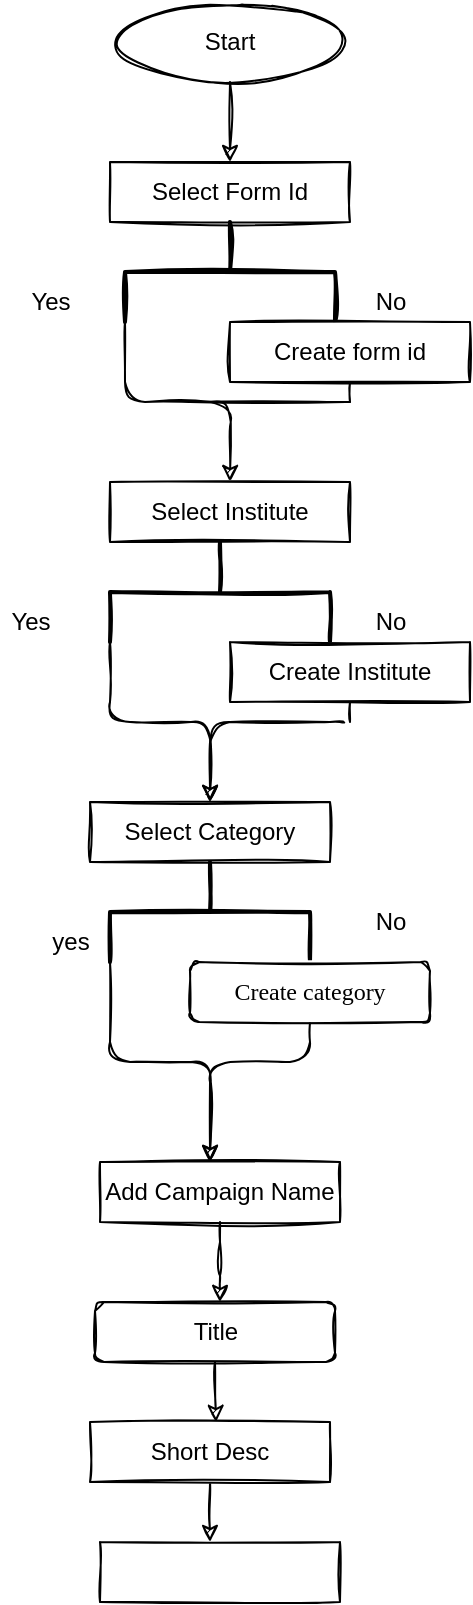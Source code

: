 <mxfile version="13.9.9" type="github">
  <diagram id="1k5y8EkKne4M0ZvEEFEp" name="Page-1">
    <mxGraphModel dx="1038" dy="557" grid="1" gridSize="10" guides="1" tooltips="1" connect="1" arrows="1" fold="1" page="1" pageScale="1" pageWidth="827" pageHeight="1169" math="0" shadow="0">
      <root>
        <mxCell id="0" />
        <mxCell id="1" parent="0" />
        <mxCell id="goGxhgD0CnVqPeI-syyu-2" value="Start" style="ellipse;whiteSpace=wrap;html=1;sketch=1;" vertex="1" parent="1">
          <mxGeometry x="320" y="100" width="120" height="40" as="geometry" />
        </mxCell>
        <mxCell id="goGxhgD0CnVqPeI-syyu-4" value="Select Form Id" style="whiteSpace=wrap;html=1;sketch=1;" vertex="1" parent="1">
          <mxGeometry x="320" y="180" width="120" height="30" as="geometry" />
        </mxCell>
        <mxCell id="goGxhgD0CnVqPeI-syyu-6" value="" style="endArrow=classic;html=1;exitX=0.5;exitY=1;exitDx=0;exitDy=0;exitPerimeter=0;sketch=1;" edge="1" parent="1" source="goGxhgD0CnVqPeI-syyu-2">
          <mxGeometry width="50" height="50" relative="1" as="geometry">
            <mxPoint x="380" y="150" as="sourcePoint" />
            <mxPoint x="380" y="180" as="targetPoint" />
          </mxGeometry>
        </mxCell>
        <mxCell id="goGxhgD0CnVqPeI-syyu-32" style="edgeStyle=orthogonalEdgeStyle;orthogonalLoop=1;jettySize=auto;html=1;exitX=1;exitY=1;exitDx=0;exitDy=0;exitPerimeter=0;sketch=1;" edge="1" parent="1" source="goGxhgD0CnVqPeI-syyu-16">
          <mxGeometry relative="1" as="geometry">
            <mxPoint x="380" y="340" as="targetPoint" />
          </mxGeometry>
        </mxCell>
        <mxCell id="goGxhgD0CnVqPeI-syyu-16" value="" style="strokeWidth=2;html=1;shape=mxgraph.flowchart.annotation_2;align=left;labelPosition=right;pointerEvents=1;direction=south;sketch=1;" vertex="1" parent="1">
          <mxGeometry x="327.5" y="210" width="105" height="50" as="geometry" />
        </mxCell>
        <mxCell id="goGxhgD0CnVqPeI-syyu-19" value="Yes" style="text;html=1;align=center;verticalAlign=middle;resizable=0;points=[];autosize=1;sketch=1;" vertex="1" parent="1">
          <mxGeometry x="275" y="240" width="30" height="20" as="geometry" />
        </mxCell>
        <mxCell id="goGxhgD0CnVqPeI-syyu-20" value="No" style="text;html=1;align=center;verticalAlign=middle;resizable=0;points=[];autosize=1;sketch=1;" vertex="1" parent="1">
          <mxGeometry x="445" y="240" width="30" height="20" as="geometry" />
        </mxCell>
        <mxCell id="goGxhgD0CnVqPeI-syyu-27" value="Create form id" style="whiteSpace=wrap;html=1;sketch=1;" vertex="1" parent="1">
          <mxGeometry x="380" y="260" width="120" height="30" as="geometry" />
        </mxCell>
        <mxCell id="goGxhgD0CnVqPeI-syyu-31" value="" style="endArrow=none;html=1;sketch=1;" edge="1" parent="1" target="goGxhgD0CnVqPeI-syyu-27">
          <mxGeometry width="50" height="50" relative="1" as="geometry">
            <mxPoint x="440" y="300" as="sourcePoint" />
            <mxPoint x="430" y="300" as="targetPoint" />
          </mxGeometry>
        </mxCell>
        <mxCell id="goGxhgD0CnVqPeI-syyu-33" value="" style="endArrow=none;html=1;sketch=1;" edge="1" parent="1">
          <mxGeometry width="50" height="50" relative="1" as="geometry">
            <mxPoint x="440" y="300" as="sourcePoint" />
            <mxPoint x="360" y="300" as="targetPoint" />
          </mxGeometry>
        </mxCell>
        <mxCell id="goGxhgD0CnVqPeI-syyu-34" value="Select Institute" style="whiteSpace=wrap;html=1;sketch=1;" vertex="1" parent="1">
          <mxGeometry x="320" y="340" width="120" height="30" as="geometry" />
        </mxCell>
        <mxCell id="goGxhgD0CnVqPeI-syyu-43" style="edgeStyle=orthogonalEdgeStyle;orthogonalLoop=1;jettySize=auto;html=1;exitX=1;exitY=1;exitDx=0;exitDy=0;exitPerimeter=0;sketch=1;" edge="1" parent="1" source="goGxhgD0CnVqPeI-syyu-37">
          <mxGeometry relative="1" as="geometry">
            <mxPoint x="370" y="500" as="targetPoint" />
          </mxGeometry>
        </mxCell>
        <mxCell id="goGxhgD0CnVqPeI-syyu-37" value="" style="strokeWidth=2;html=1;shape=mxgraph.flowchart.annotation_2;align=left;labelPosition=right;pointerEvents=1;direction=south;sketch=1;" vertex="1" parent="1">
          <mxGeometry x="320" y="370" width="110" height="50" as="geometry" />
        </mxCell>
        <mxCell id="goGxhgD0CnVqPeI-syyu-40" value="Yes" style="text;html=1;align=center;verticalAlign=middle;resizable=0;points=[];autosize=1;sketch=1;" vertex="1" parent="1">
          <mxGeometry x="265" y="400" width="30" height="20" as="geometry" />
        </mxCell>
        <mxCell id="goGxhgD0CnVqPeI-syyu-41" value="No" style="text;html=1;align=center;verticalAlign=middle;resizable=0;points=[];autosize=1;sketch=1;" vertex="1" parent="1">
          <mxGeometry x="445" y="400" width="30" height="20" as="geometry" />
        </mxCell>
        <mxCell id="goGxhgD0CnVqPeI-syyu-44" style="edgeStyle=orthogonalEdgeStyle;orthogonalLoop=1;jettySize=auto;html=1;sketch=1;" edge="1" parent="1">
          <mxGeometry relative="1" as="geometry">
            <mxPoint x="370" y="500" as="targetPoint" />
            <mxPoint x="430" y="460" as="sourcePoint" />
            <Array as="points">
              <mxPoint x="440" y="460" />
              <mxPoint x="370" y="460" />
            </Array>
          </mxGeometry>
        </mxCell>
        <mxCell id="goGxhgD0CnVqPeI-syyu-42" value="Create Institute" style="whiteSpace=wrap;html=1;sketch=1;" vertex="1" parent="1">
          <mxGeometry x="380" y="420" width="120" height="30" as="geometry" />
        </mxCell>
        <mxCell id="goGxhgD0CnVqPeI-syyu-46" value="" style="endArrow=none;html=1;entryX=0.5;entryY=1;entryDx=0;entryDy=0;sketch=1;" edge="1" parent="1" target="goGxhgD0CnVqPeI-syyu-42">
          <mxGeometry width="50" height="50" relative="1" as="geometry">
            <mxPoint x="440" y="460" as="sourcePoint" />
            <mxPoint x="440" y="460" as="targetPoint" />
          </mxGeometry>
        </mxCell>
        <mxCell id="goGxhgD0CnVqPeI-syyu-47" value="Select Category" style="whiteSpace=wrap;html=1;sketch=1;" vertex="1" parent="1">
          <mxGeometry x="310" y="500" width="120" height="30" as="geometry" />
        </mxCell>
        <mxCell id="goGxhgD0CnVqPeI-syyu-55" style="edgeStyle=orthogonalEdgeStyle;curved=0;rounded=1;orthogonalLoop=1;jettySize=auto;html=1;exitX=1;exitY=1;exitDx=0;exitDy=0;exitPerimeter=0;sketch=1;" edge="1" parent="1" source="goGxhgD0CnVqPeI-syyu-48">
          <mxGeometry relative="1" as="geometry">
            <mxPoint x="370" y="680" as="targetPoint" />
          </mxGeometry>
        </mxCell>
        <mxCell id="goGxhgD0CnVqPeI-syyu-48" value="" style="strokeWidth=2;html=1;shape=mxgraph.flowchart.annotation_2;align=left;labelPosition=right;pointerEvents=1;direction=south;sketch=1;" vertex="1" parent="1">
          <mxGeometry x="320" y="530" width="100" height="50" as="geometry" />
        </mxCell>
        <mxCell id="goGxhgD0CnVqPeI-syyu-49" value="yes" style="text;html=1;align=center;verticalAlign=middle;resizable=0;points=[];autosize=1;sketch=1;" vertex="1" parent="1">
          <mxGeometry x="285" y="560" width="30" height="20" as="geometry" />
        </mxCell>
        <mxCell id="goGxhgD0CnVqPeI-syyu-50" value="No" style="text;html=1;align=center;verticalAlign=middle;resizable=0;points=[];autosize=1;sketch=1;" vertex="1" parent="1">
          <mxGeometry x="445" y="550" width="30" height="20" as="geometry" />
        </mxCell>
        <mxCell id="goGxhgD0CnVqPeI-syyu-56" style="edgeStyle=orthogonalEdgeStyle;curved=0;rounded=1;orthogonalLoop=1;jettySize=auto;html=1;exitX=0.5;exitY=1;exitDx=0;exitDy=0;sketch=1;" edge="1" parent="1" source="goGxhgD0CnVqPeI-syyu-54">
          <mxGeometry relative="1" as="geometry">
            <mxPoint x="370" y="680" as="targetPoint" />
            <Array as="points">
              <mxPoint x="420" y="630" />
              <mxPoint x="370" y="630" />
            </Array>
          </mxGeometry>
        </mxCell>
        <mxCell id="goGxhgD0CnVqPeI-syyu-54" value="Create category" style="rounded=1;whiteSpace=wrap;html=1;fontFamily=Verdana;fontStyle=0;labelBackgroundColor=none;sketch=1;" vertex="1" parent="1">
          <mxGeometry x="360" y="580" width="120" height="30" as="geometry" />
        </mxCell>
        <mxCell id="goGxhgD0CnVqPeI-syyu-59" style="edgeStyle=orthogonalEdgeStyle;curved=0;rounded=1;orthogonalLoop=1;jettySize=auto;html=1;exitX=0.5;exitY=1;exitDx=0;exitDy=0;sketch=1;" edge="1" parent="1" source="goGxhgD0CnVqPeI-syyu-57">
          <mxGeometry relative="1" as="geometry">
            <mxPoint x="375" y="750" as="targetPoint" />
          </mxGeometry>
        </mxCell>
        <mxCell id="goGxhgD0CnVqPeI-syyu-57" value="Add Campaign Name" style="rounded=0;whiteSpace=wrap;html=1;sketch=1;" vertex="1" parent="1">
          <mxGeometry x="315" y="680" width="120" height="30" as="geometry" />
        </mxCell>
        <mxCell id="goGxhgD0CnVqPeI-syyu-64" style="edgeStyle=orthogonalEdgeStyle;curved=0;rounded=1;sketch=1;orthogonalLoop=1;jettySize=auto;html=1;exitX=0.5;exitY=1;exitDx=0;exitDy=0;" edge="1" parent="1" source="goGxhgD0CnVqPeI-syyu-60">
          <mxGeometry relative="1" as="geometry">
            <mxPoint x="373" y="810" as="targetPoint" />
          </mxGeometry>
        </mxCell>
        <mxCell id="goGxhgD0CnVqPeI-syyu-60" value="Title" style="rounded=1;whiteSpace=wrap;html=1;sketch=1;" vertex="1" parent="1">
          <mxGeometry x="312.5" y="750" width="120" height="30" as="geometry" />
        </mxCell>
        <mxCell id="goGxhgD0CnVqPeI-syyu-66" style="edgeStyle=orthogonalEdgeStyle;curved=0;rounded=1;sketch=1;orthogonalLoop=1;jettySize=auto;html=1;exitX=0.5;exitY=1;exitDx=0;exitDy=0;" edge="1" parent="1" source="goGxhgD0CnVqPeI-syyu-65">
          <mxGeometry relative="1" as="geometry">
            <mxPoint x="370" y="870" as="targetPoint" />
          </mxGeometry>
        </mxCell>
        <mxCell id="goGxhgD0CnVqPeI-syyu-65" value="Short Desc" style="whiteSpace=wrap;html=1;rounded=0;sketch=1;" vertex="1" parent="1">
          <mxGeometry x="310" y="810" width="120" height="30" as="geometry" />
        </mxCell>
        <mxCell id="goGxhgD0CnVqPeI-syyu-67" value="" style="whiteSpace=wrap;html=1;rounded=0;sketch=1;" vertex="1" parent="1">
          <mxGeometry x="315" y="870" width="120" height="30" as="geometry" />
        </mxCell>
      </root>
    </mxGraphModel>
  </diagram>
</mxfile>
